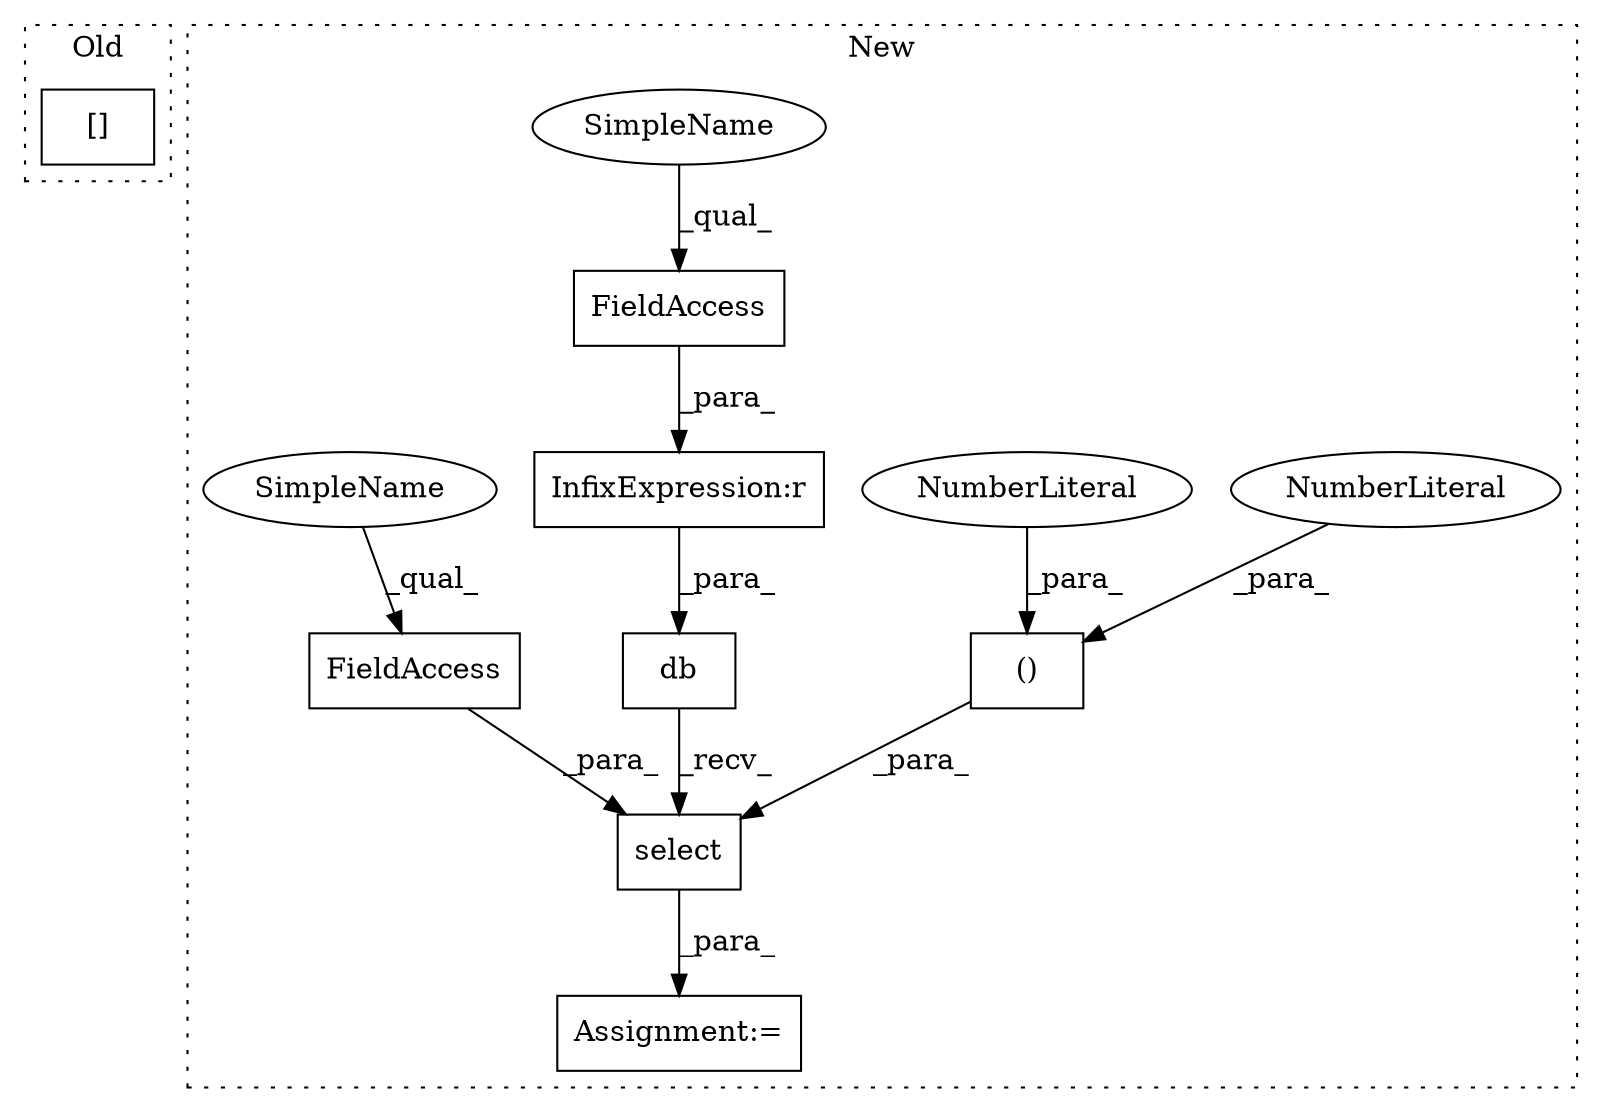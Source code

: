 digraph G {
subgraph cluster0 {
1 [label="[]" a="2" s="11852,11878" l="16,1" shape="box"];
label = "Old";
style="dotted";
}
subgraph cluster1 {
2 [label="select" a="32" s="12323,12372" l="7,2" shape="box"];
3 [label="Assignment:=" a="7" s="12461" l="1" shape="box"];
4 [label="()" a="106" s="12357" l="15" shape="box"];
5 [label="NumberLiteral" a="34" s="12357" l="1" shape="ellipse"];
6 [label="NumberLiteral" a="34" s="12371" l="1" shape="ellipse"];
7 [label="db" a="32" s="12285,12321" l="3,1" shape="box"];
8 [label="InfixExpression:r" a="27" s="12297" l="4" shape="box"];
9 [label="FieldAccess" a="22" s="12288" l="9" shape="box"];
10 [label="FieldAccess" a="22" s="12330" l="15" shape="box"];
11 [label="SimpleName" a="42" s="12288" l="6" shape="ellipse"];
12 [label="SimpleName" a="42" s="12330" l="6" shape="ellipse"];
label = "New";
style="dotted";
}
2 -> 3 [label="_para_"];
4 -> 2 [label="_para_"];
5 -> 4 [label="_para_"];
6 -> 4 [label="_para_"];
7 -> 2 [label="_recv_"];
8 -> 7 [label="_para_"];
9 -> 8 [label="_para_"];
10 -> 2 [label="_para_"];
11 -> 9 [label="_qual_"];
12 -> 10 [label="_qual_"];
}